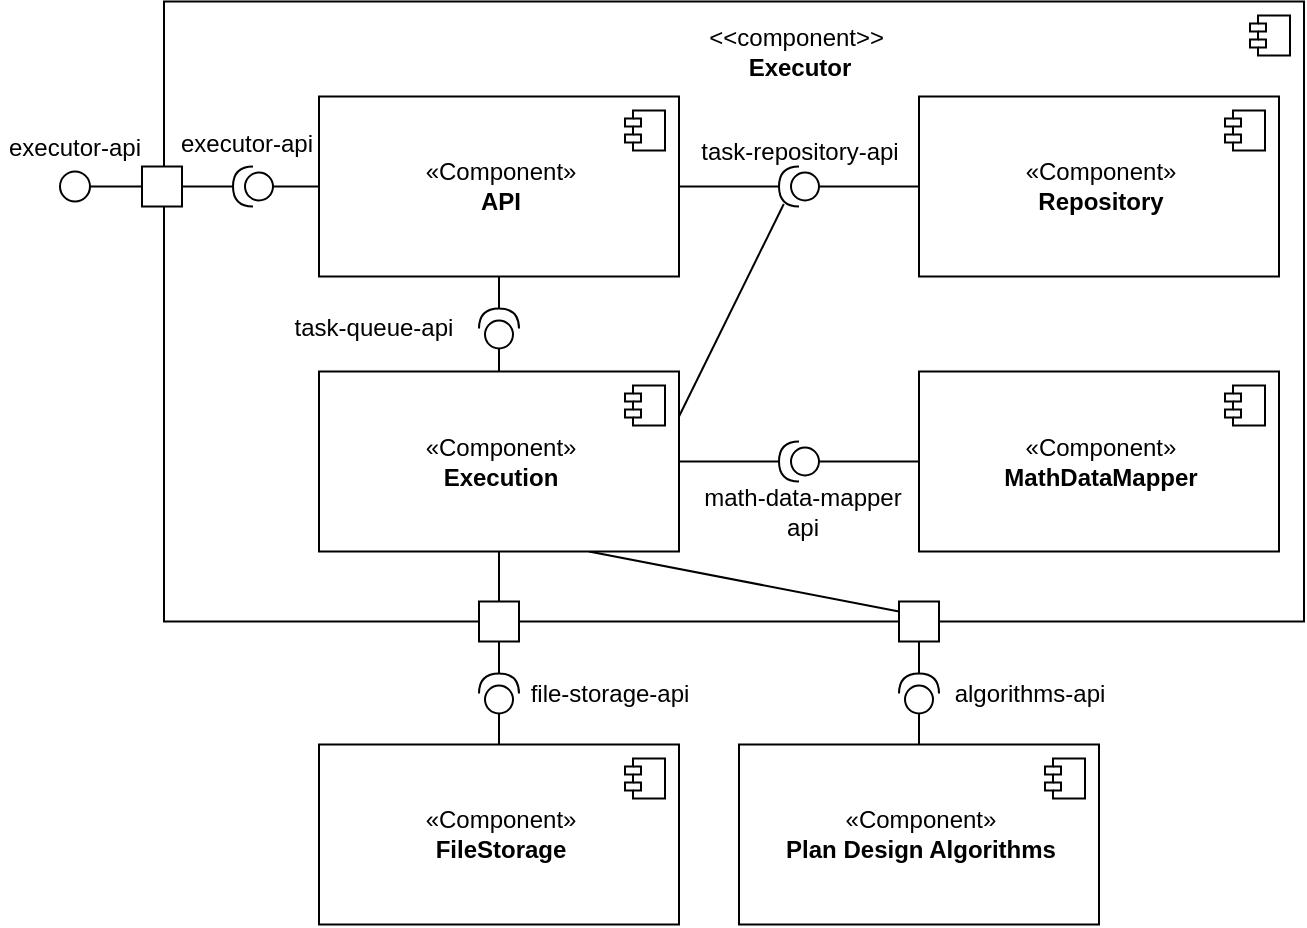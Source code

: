 <mxfile version="17.2.4" type="device"><diagram id="DSnPVlRishEbXLK2SxnL" name="Страница 1"><mxGraphModel dx="1529" dy="1680" grid="1" gridSize="10" guides="1" tooltips="1" connect="1" arrows="1" fold="1" page="1" pageScale="1" pageWidth="827" pageHeight="1169" math="0" shadow="0"><root><mxCell id="0"/><mxCell id="1" parent="0"/><mxCell id="_ZaEXDr_CX6597kkTnN5-1" value="" style="html=1;dropTarget=0;fillColor=default;" parent="1" vertex="1"><mxGeometry x="-745" y="-1158.25" width="570" height="310" as="geometry"/></mxCell><mxCell id="_ZaEXDr_CX6597kkTnN5-2" value="" style="shape=module;jettyWidth=8;jettyHeight=4;" parent="_ZaEXDr_CX6597kkTnN5-1" vertex="1"><mxGeometry x="1" width="20" height="20" relative="1" as="geometry"><mxPoint x="-27" y="7" as="offset"/></mxGeometry></mxCell><mxCell id="_ZaEXDr_CX6597kkTnN5-5" value="&amp;lt;&amp;lt;component&amp;gt;&amp;gt;&amp;nbsp;&lt;br&gt;&lt;b&gt;Executor&lt;/b&gt;" style="text;html=1;strokeColor=none;fillColor=none;align=center;verticalAlign=middle;whiteSpace=wrap;rounded=0;" parent="1" vertex="1"><mxGeometry x="-457.5" y="-1148.25" width="60" height="30" as="geometry"/></mxCell><mxCell id="_ZaEXDr_CX6597kkTnN5-115" style="edgeStyle=none;rounded=0;orthogonalLoop=1;jettySize=auto;html=1;exitX=1;exitY=0.5;exitDx=0;exitDy=0;entryX=1;entryY=0.5;entryDx=0;entryDy=0;entryPerimeter=0;endArrow=none;endFill=0;" parent="1" source="_ZaEXDr_CX6597kkTnN5-60" target="_ZaEXDr_CX6597kkTnN5-99" edge="1"><mxGeometry relative="1" as="geometry"/></mxCell><mxCell id="_ZaEXDr_CX6597kkTnN5-120" style="edgeStyle=none;rounded=0;orthogonalLoop=1;jettySize=auto;html=1;exitX=0;exitY=0.5;exitDx=0;exitDy=0;entryX=1;entryY=0.5;entryDx=0;entryDy=0;endArrow=none;endFill=0;" parent="1" source="_ZaEXDr_CX6597kkTnN5-60" target="_ZaEXDr_CX6597kkTnN5-119" edge="1"><mxGeometry relative="1" as="geometry"/></mxCell><mxCell id="_ZaEXDr_CX6597kkTnN5-60" value="" style="whiteSpace=wrap;html=1;aspect=fixed;" parent="1" vertex="1"><mxGeometry x="-756" y="-1075.75" width="20" height="20" as="geometry"/></mxCell><mxCell id="_ZaEXDr_CX6597kkTnN5-79" value="executor-api" style="text;html=1;strokeColor=none;fillColor=none;align=center;verticalAlign=middle;whiteSpace=wrap;rounded=0;" parent="1" vertex="1"><mxGeometry x="-741" y="-1101.75" width="75" height="30" as="geometry"/></mxCell><mxCell id="_ZaEXDr_CX6597kkTnN5-93" style="rounded=0;orthogonalLoop=1;jettySize=auto;html=1;exitX=0.5;exitY=1;exitDx=0;exitDy=0;entryX=1;entryY=0.5;entryDx=0;entryDy=0;entryPerimeter=0;endArrow=none;endFill=0;" parent="1" source="_ZaEXDr_CX6597kkTnN5-81" target="_ZaEXDr_CX6597kkTnN5-92" edge="1"><mxGeometry relative="1" as="geometry"/></mxCell><mxCell id="_ZaEXDr_CX6597kkTnN5-100" style="edgeStyle=none;rounded=0;orthogonalLoop=1;jettySize=auto;html=1;exitX=0;exitY=0.5;exitDx=0;exitDy=0;entryX=0;entryY=0.5;entryDx=0;entryDy=0;entryPerimeter=0;endArrow=none;endFill=0;" parent="1" source="_ZaEXDr_CX6597kkTnN5-81" target="_ZaEXDr_CX6597kkTnN5-99" edge="1"><mxGeometry relative="1" as="geometry"/></mxCell><mxCell id="_ZaEXDr_CX6597kkTnN5-81" value="«Component»&lt;br&gt;&lt;b&gt;API&lt;/b&gt;" style="html=1;dropTarget=0;fillColor=default;" parent="1" vertex="1"><mxGeometry x="-667.5" y="-1110.75" width="180" height="90" as="geometry"/></mxCell><mxCell id="_ZaEXDr_CX6597kkTnN5-82" value="" style="shape=module;jettyWidth=8;jettyHeight=4;fillColor=default;" parent="_ZaEXDr_CX6597kkTnN5-81" vertex="1"><mxGeometry x="1" width="20" height="20" relative="1" as="geometry"><mxPoint x="-27" y="7" as="offset"/></mxGeometry></mxCell><mxCell id="_ZaEXDr_CX6597kkTnN5-107" style="edgeStyle=none;rounded=0;orthogonalLoop=1;jettySize=auto;html=1;exitX=1;exitY=0.25;exitDx=0;exitDy=0;endArrow=none;endFill=0;entryX=0.88;entryY=0.064;entryDx=0;entryDy=0;entryPerimeter=0;" parent="1" source="_ZaEXDr_CX6597kkTnN5-83" target="_ZaEXDr_CX6597kkTnN5-103" edge="1"><mxGeometry relative="1" as="geometry"><mxPoint x="-435" y="-1068.25" as="targetPoint"/></mxGeometry></mxCell><mxCell id="_ZaEXDr_CX6597kkTnN5-112" style="edgeStyle=none;rounded=0;orthogonalLoop=1;jettySize=auto;html=1;exitX=1;exitY=0.5;exitDx=0;exitDy=0;entryX=1;entryY=0.5;entryDx=0;entryDy=0;entryPerimeter=0;endArrow=none;endFill=0;" parent="1" source="_ZaEXDr_CX6597kkTnN5-83" target="_ZaEXDr_CX6597kkTnN5-110" edge="1"><mxGeometry relative="1" as="geometry"/></mxCell><mxCell id="_ZaEXDr_CX6597kkTnN5-130" style="edgeStyle=none;rounded=0;orthogonalLoop=1;jettySize=auto;html=1;exitX=0.5;exitY=1;exitDx=0;exitDy=0;entryX=0.5;entryY=0;entryDx=0;entryDy=0;endArrow=none;endFill=0;" parent="1" source="_ZaEXDr_CX6597kkTnN5-83" target="_ZaEXDr_CX6597kkTnN5-122" edge="1"><mxGeometry relative="1" as="geometry"/></mxCell><mxCell id="p_ZGh2xkZKIJKw3-kgrK-8" style="edgeStyle=none;rounded=0;orthogonalLoop=1;jettySize=auto;html=1;exitX=0.75;exitY=1;exitDx=0;exitDy=0;entryX=0;entryY=0.25;entryDx=0;entryDy=0;endArrow=none;endFill=0;" edge="1" parent="1" source="_ZaEXDr_CX6597kkTnN5-83" target="p_ZGh2xkZKIJKw3-kgrK-6"><mxGeometry relative="1" as="geometry"/></mxCell><mxCell id="_ZaEXDr_CX6597kkTnN5-83" value="«Component»&lt;br&gt;&lt;b&gt;Execution&lt;/b&gt;" style="html=1;dropTarget=0;fillColor=default;" parent="1" vertex="1"><mxGeometry x="-667.5" y="-973.25" width="180" height="90" as="geometry"/></mxCell><mxCell id="_ZaEXDr_CX6597kkTnN5-84" value="" style="shape=module;jettyWidth=8;jettyHeight=4;fillColor=default;" parent="_ZaEXDr_CX6597kkTnN5-83" vertex="1"><mxGeometry x="1" width="20" height="20" relative="1" as="geometry"><mxPoint x="-27" y="7" as="offset"/></mxGeometry></mxCell><mxCell id="_ZaEXDr_CX6597kkTnN5-105" style="edgeStyle=none;rounded=0;orthogonalLoop=1;jettySize=auto;html=1;exitX=0;exitY=0.5;exitDx=0;exitDy=0;entryX=0;entryY=0.5;entryDx=0;entryDy=0;entryPerimeter=0;endArrow=none;endFill=0;" parent="1" source="_ZaEXDr_CX6597kkTnN5-85" target="_ZaEXDr_CX6597kkTnN5-103" edge="1"><mxGeometry relative="1" as="geometry"/></mxCell><mxCell id="_ZaEXDr_CX6597kkTnN5-85" value="«Component»&lt;br&gt;&lt;b&gt;Repository&lt;/b&gt;" style="html=1;dropTarget=0;fillColor=default;" parent="1" vertex="1"><mxGeometry x="-367.5" y="-1110.75" width="180" height="90" as="geometry"/></mxCell><mxCell id="_ZaEXDr_CX6597kkTnN5-86" value="" style="shape=module;jettyWidth=8;jettyHeight=4;fillColor=default;" parent="_ZaEXDr_CX6597kkTnN5-85" vertex="1"><mxGeometry x="1" width="20" height="20" relative="1" as="geometry"><mxPoint x="-27" y="7" as="offset"/></mxGeometry></mxCell><mxCell id="_ZaEXDr_CX6597kkTnN5-87" value="«Component»&lt;br&gt;&lt;b&gt;FileStorage&lt;/b&gt;" style="html=1;dropTarget=0;fillColor=default;" parent="1" vertex="1"><mxGeometry x="-667.5" y="-786.75" width="180" height="90" as="geometry"/></mxCell><mxCell id="_ZaEXDr_CX6597kkTnN5-88" value="" style="shape=module;jettyWidth=8;jettyHeight=4;fillColor=default;" parent="_ZaEXDr_CX6597kkTnN5-87" vertex="1"><mxGeometry x="1" width="20" height="20" relative="1" as="geometry"><mxPoint x="-27" y="7" as="offset"/></mxGeometry></mxCell><mxCell id="_ZaEXDr_CX6597kkTnN5-94" style="edgeStyle=none;rounded=0;orthogonalLoop=1;jettySize=auto;html=1;exitX=0;exitY=0.5;exitDx=0;exitDy=0;exitPerimeter=0;entryX=0.5;entryY=0;entryDx=0;entryDy=0;endArrow=none;endFill=0;" parent="1" source="_ZaEXDr_CX6597kkTnN5-92" target="_ZaEXDr_CX6597kkTnN5-83" edge="1"><mxGeometry relative="1" as="geometry"/></mxCell><mxCell id="_ZaEXDr_CX6597kkTnN5-92" value="" style="shape=providedRequiredInterface;html=1;verticalLabelPosition=bottom;sketch=0;fillColor=default;direction=north;" parent="1" vertex="1"><mxGeometry x="-587.5" y="-1004.75" width="20" height="20" as="geometry"/></mxCell><mxCell id="_ZaEXDr_CX6597kkTnN5-95" value="task-queue-api" style="text;html=1;strokeColor=none;fillColor=none;align=center;verticalAlign=middle;whiteSpace=wrap;rounded=0;" parent="1" vertex="1"><mxGeometry x="-685" y="-1009.75" width="90" height="30" as="geometry"/></mxCell><mxCell id="_ZaEXDr_CX6597kkTnN5-99" value="" style="shape=providedRequiredInterface;html=1;verticalLabelPosition=bottom;sketch=0;fillColor=default;direction=west;" parent="1" vertex="1"><mxGeometry x="-710.5" y="-1075.75" width="20" height="20" as="geometry"/></mxCell><mxCell id="_ZaEXDr_CX6597kkTnN5-106" style="edgeStyle=none;rounded=0;orthogonalLoop=1;jettySize=auto;html=1;exitX=1;exitY=0.5;exitDx=0;exitDy=0;exitPerimeter=0;entryX=1;entryY=0.5;entryDx=0;entryDy=0;endArrow=none;endFill=0;" parent="1" source="_ZaEXDr_CX6597kkTnN5-103" target="_ZaEXDr_CX6597kkTnN5-81" edge="1"><mxGeometry relative="1" as="geometry"/></mxCell><mxCell id="_ZaEXDr_CX6597kkTnN5-103" value="" style="shape=providedRequiredInterface;html=1;verticalLabelPosition=bottom;sketch=0;fillColor=default;direction=west;" parent="1" vertex="1"><mxGeometry x="-437.5" y="-1075.75" width="20" height="20" as="geometry"/></mxCell><mxCell id="_ZaEXDr_CX6597kkTnN5-104" value="task-repository-api" style="text;html=1;strokeColor=none;fillColor=none;align=center;verticalAlign=middle;whiteSpace=wrap;rounded=0;" parent="1" vertex="1"><mxGeometry x="-487.5" y="-1098.25" width="120" height="30" as="geometry"/></mxCell><mxCell id="_ZaEXDr_CX6597kkTnN5-108" value="«Component»&lt;br&gt;&lt;b&gt;MathDataMapper&lt;/b&gt;" style="html=1;dropTarget=0;fillColor=default;" parent="1" vertex="1"><mxGeometry x="-367.5" y="-973.25" width="180" height="90" as="geometry"/></mxCell><mxCell id="_ZaEXDr_CX6597kkTnN5-109" value="" style="shape=module;jettyWidth=8;jettyHeight=4;fillColor=default;" parent="_ZaEXDr_CX6597kkTnN5-108" vertex="1"><mxGeometry x="1" width="20" height="20" relative="1" as="geometry"><mxPoint x="-27" y="7" as="offset"/></mxGeometry></mxCell><mxCell id="_ZaEXDr_CX6597kkTnN5-111" style="edgeStyle=none;rounded=0;orthogonalLoop=1;jettySize=auto;html=1;exitX=0;exitY=0.5;exitDx=0;exitDy=0;exitPerimeter=0;entryX=0;entryY=0.5;entryDx=0;entryDy=0;endArrow=none;endFill=0;" parent="1" source="_ZaEXDr_CX6597kkTnN5-110" target="_ZaEXDr_CX6597kkTnN5-108" edge="1"><mxGeometry relative="1" as="geometry"/></mxCell><mxCell id="_ZaEXDr_CX6597kkTnN5-110" value="" style="shape=providedRequiredInterface;html=1;verticalLabelPosition=bottom;sketch=0;fillColor=default;direction=west;" parent="1" vertex="1"><mxGeometry x="-437.5" y="-938.25" width="20" height="20" as="geometry"/></mxCell><mxCell id="_ZaEXDr_CX6597kkTnN5-113" value="math-data-mapper&lt;br&gt;api" style="text;html=1;strokeColor=none;fillColor=none;align=center;verticalAlign=middle;whiteSpace=wrap;rounded=0;" parent="1" vertex="1"><mxGeometry x="-487.5" y="-918.25" width="122.5" height="30" as="geometry"/></mxCell><mxCell id="_ZaEXDr_CX6597kkTnN5-119" value="" style="ellipse;whiteSpace=wrap;html=1;aspect=fixed;fillColor=default;" parent="1" vertex="1"><mxGeometry x="-797" y="-1073.25" width="15" height="15" as="geometry"/></mxCell><mxCell id="_ZaEXDr_CX6597kkTnN5-121" value="executor-api" style="text;html=1;strokeColor=none;fillColor=none;align=center;verticalAlign=middle;whiteSpace=wrap;rounded=0;" parent="1" vertex="1"><mxGeometry x="-827" y="-1100.25" width="75" height="30" as="geometry"/></mxCell><mxCell id="_ZaEXDr_CX6597kkTnN5-125" style="edgeStyle=none;rounded=0;orthogonalLoop=1;jettySize=auto;html=1;exitX=0.5;exitY=1;exitDx=0;exitDy=0;entryX=1;entryY=0.5;entryDx=0;entryDy=0;entryPerimeter=0;endArrow=none;endFill=0;" parent="1" source="_ZaEXDr_CX6597kkTnN5-122" target="_ZaEXDr_CX6597kkTnN5-123" edge="1"><mxGeometry relative="1" as="geometry"/></mxCell><mxCell id="_ZaEXDr_CX6597kkTnN5-122" value="" style="whiteSpace=wrap;html=1;aspect=fixed;" parent="1" vertex="1"><mxGeometry x="-587.5" y="-858.25" width="20" height="20" as="geometry"/></mxCell><mxCell id="_ZaEXDr_CX6597kkTnN5-126" style="edgeStyle=none;rounded=0;orthogonalLoop=1;jettySize=auto;html=1;exitX=0;exitY=0.5;exitDx=0;exitDy=0;exitPerimeter=0;entryX=0.5;entryY=0;entryDx=0;entryDy=0;endArrow=none;endFill=0;" parent="1" source="_ZaEXDr_CX6597kkTnN5-123" target="_ZaEXDr_CX6597kkTnN5-87" edge="1"><mxGeometry relative="1" as="geometry"/></mxCell><mxCell id="_ZaEXDr_CX6597kkTnN5-123" value="" style="shape=providedRequiredInterface;html=1;verticalLabelPosition=bottom;sketch=0;fillColor=default;direction=north;" parent="1" vertex="1"><mxGeometry x="-587.5" y="-822.25" width="20" height="20" as="geometry"/></mxCell><mxCell id="_ZaEXDr_CX6597kkTnN5-124" value="file-storage-api" style="text;html=1;strokeColor=none;fillColor=none;align=center;verticalAlign=middle;whiteSpace=wrap;rounded=0;" parent="1" vertex="1"><mxGeometry x="-567.5" y="-827.25" width="90" height="30" as="geometry"/></mxCell><mxCell id="p_ZGh2xkZKIJKw3-kgrK-1" value="«Component»&lt;br&gt;&lt;b&gt;Plan Design Algorithms&lt;/b&gt;" style="html=1;dropTarget=0;fillColor=default;" vertex="1" parent="1"><mxGeometry x="-457.5" y="-786.75" width="180" height="90" as="geometry"/></mxCell><mxCell id="p_ZGh2xkZKIJKw3-kgrK-2" value="" style="shape=module;jettyWidth=8;jettyHeight=4;fillColor=default;" vertex="1" parent="p_ZGh2xkZKIJKw3-kgrK-1"><mxGeometry x="1" width="20" height="20" relative="1" as="geometry"><mxPoint x="-27" y="7" as="offset"/></mxGeometry></mxCell><mxCell id="p_ZGh2xkZKIJKw3-kgrK-3" style="edgeStyle=none;rounded=0;orthogonalLoop=1;jettySize=auto;html=1;exitX=0;exitY=0.5;exitDx=0;exitDy=0;exitPerimeter=0;entryX=0.5;entryY=0;entryDx=0;entryDy=0;endArrow=none;endFill=0;" edge="1" parent="1" source="p_ZGh2xkZKIJKw3-kgrK-4" target="p_ZGh2xkZKIJKw3-kgrK-1"><mxGeometry relative="1" as="geometry"/></mxCell><mxCell id="p_ZGh2xkZKIJKw3-kgrK-4" value="" style="shape=providedRequiredInterface;html=1;verticalLabelPosition=bottom;sketch=0;fillColor=default;direction=north;" vertex="1" parent="1"><mxGeometry x="-377.5" y="-822.25" width="20" height="20" as="geometry"/></mxCell><mxCell id="p_ZGh2xkZKIJKw3-kgrK-5" value="algorithms-api" style="text;html=1;strokeColor=none;fillColor=none;align=center;verticalAlign=middle;whiteSpace=wrap;rounded=0;" vertex="1" parent="1"><mxGeometry x="-357.5" y="-827.25" width="90" height="30" as="geometry"/></mxCell><mxCell id="p_ZGh2xkZKIJKw3-kgrK-7" style="rounded=0;orthogonalLoop=1;jettySize=auto;html=1;exitX=0.5;exitY=1;exitDx=0;exitDy=0;entryX=1;entryY=0.5;entryDx=0;entryDy=0;entryPerimeter=0;endArrow=none;endFill=0;" edge="1" parent="1" source="p_ZGh2xkZKIJKw3-kgrK-6" target="p_ZGh2xkZKIJKw3-kgrK-4"><mxGeometry relative="1" as="geometry"/></mxCell><mxCell id="p_ZGh2xkZKIJKw3-kgrK-6" value="" style="whiteSpace=wrap;html=1;aspect=fixed;" vertex="1" parent="1"><mxGeometry x="-377.5" y="-858.25" width="20" height="20" as="geometry"/></mxCell></root></mxGraphModel></diagram></mxfile>
